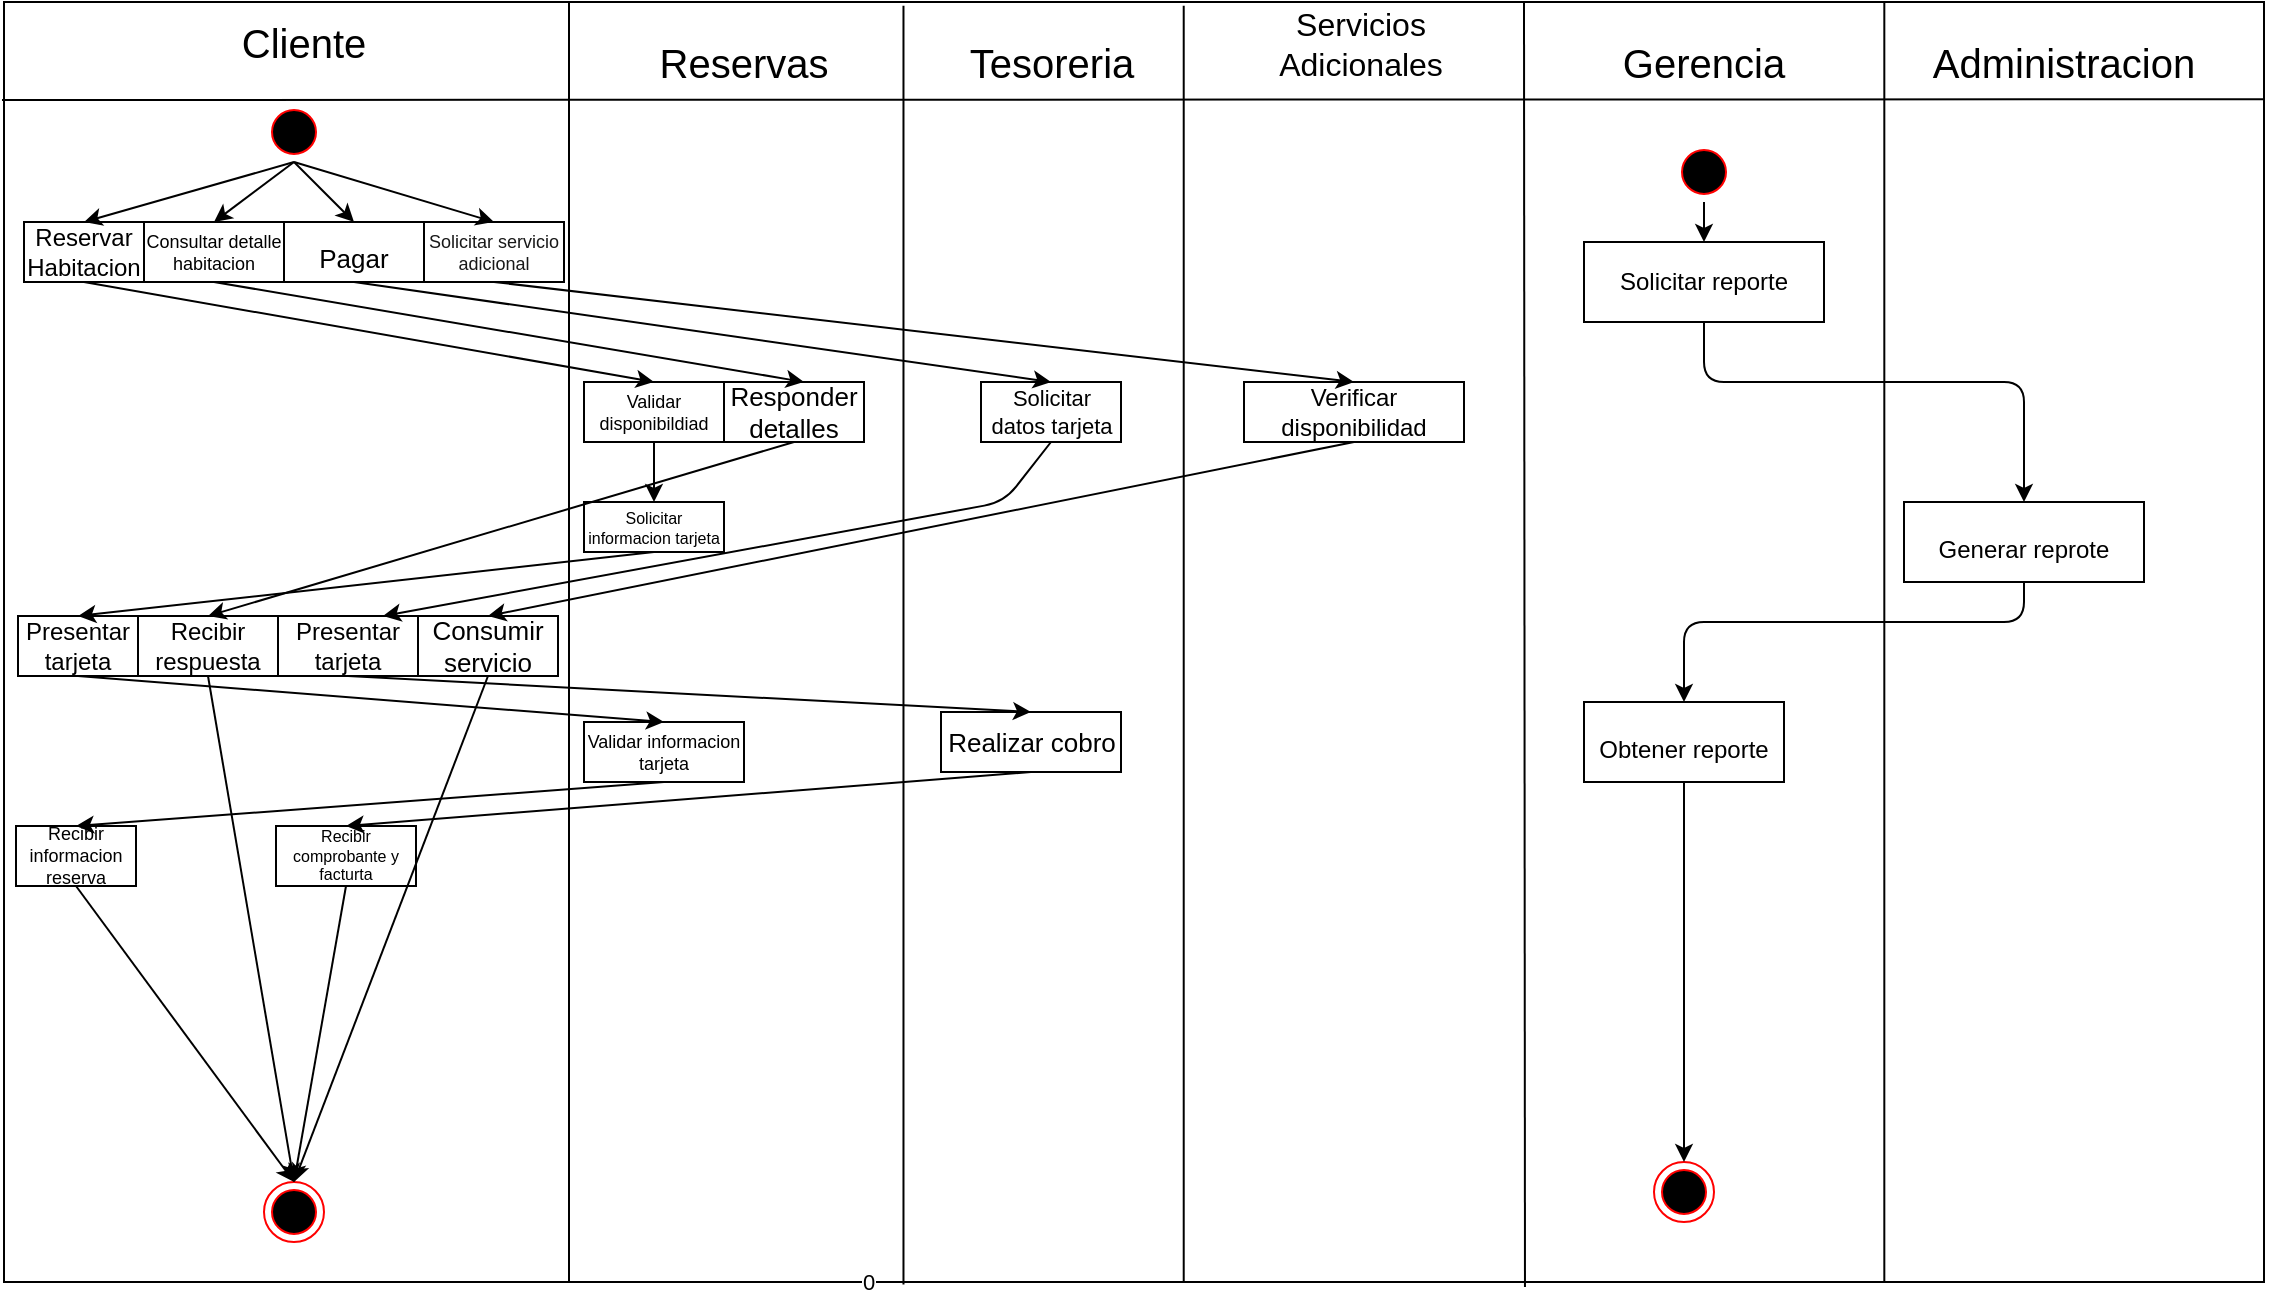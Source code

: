 <mxfile version="13.1.3" type="device"><diagram id="EhltuqnF7ptZDwbTuR0x" name="Page-1"><mxGraphModel dx="2274" dy="688" grid="1" gridSize="10" guides="1" tooltips="1" connect="1" arrows="1" fold="1" page="1" pageScale="1" pageWidth="827" pageHeight="1169" math="0" shadow="0"><root><mxCell id="0"/><mxCell id="1" parent="0"/><mxCell id="1bzK_MmeC45u5upmVuj_-1" value="" style="rounded=0;whiteSpace=wrap;html=1;" vertex="1" parent="1"><mxGeometry x="-110" y="100" width="1130" height="640" as="geometry"/></mxCell><mxCell id="1bzK_MmeC45u5upmVuj_-3" value="0" style="endArrow=none;html=1;entryX=0.25;entryY=0;entryDx=0;entryDy=0;exitX=0.25;exitY=1;exitDx=0;exitDy=0;" edge="1" parent="1" source="1bzK_MmeC45u5upmVuj_-1" target="1bzK_MmeC45u5upmVuj_-1"><mxGeometry x="-1" y="-150" width="50" height="50" relative="1" as="geometry"><mxPoint x="380" y="370" as="sourcePoint"/><mxPoint x="430" y="320" as="targetPoint"/><mxPoint as="offset"/></mxGeometry></mxCell><mxCell id="1bzK_MmeC45u5upmVuj_-4" value="" style="endArrow=none;html=1;entryX=0.398;entryY=0.003;entryDx=0;entryDy=0;entryPerimeter=0;exitX=0.398;exitY=1.002;exitDx=0;exitDy=0;exitPerimeter=0;" edge="1" parent="1" source="1bzK_MmeC45u5upmVuj_-1" target="1bzK_MmeC45u5upmVuj_-1"><mxGeometry width="50" height="50" relative="1" as="geometry"><mxPoint x="340" y="551.32" as="sourcePoint"/><mxPoint x="340" y="108.68" as="targetPoint"/></mxGeometry></mxCell><mxCell id="1bzK_MmeC45u5upmVuj_-5" value="" style="endArrow=none;html=1;entryX=0.522;entryY=0.003;entryDx=0;entryDy=0;entryPerimeter=0;exitX=0.522;exitY=1;exitDx=0;exitDy=0;exitPerimeter=0;" edge="1" parent="1" source="1bzK_MmeC45u5upmVuj_-1" target="1bzK_MmeC45u5upmVuj_-1"><mxGeometry width="50" height="50" relative="1" as="geometry"><mxPoint x="480" y="551.32" as="sourcePoint"/><mxPoint x="480" y="108.68" as="targetPoint"/></mxGeometry></mxCell><mxCell id="1bzK_MmeC45u5upmVuj_-7" value="" style="endArrow=none;html=1;exitX=0.673;exitY=1.004;exitDx=0;exitDy=0;exitPerimeter=0;" edge="1" parent="1" source="1bzK_MmeC45u5upmVuj_-1"><mxGeometry width="50" height="50" relative="1" as="geometry"><mxPoint x="650" y="551.32" as="sourcePoint"/><mxPoint x="650" y="100" as="targetPoint"/></mxGeometry></mxCell><mxCell id="1bzK_MmeC45u5upmVuj_-8" value="" style="endArrow=none;html=1;entryX=0.832;entryY=0;entryDx=0;entryDy=0;entryPerimeter=0;exitX=0.832;exitY=1;exitDx=0;exitDy=0;exitPerimeter=0;" edge="1" parent="1" source="1bzK_MmeC45u5upmVuj_-1" target="1bzK_MmeC45u5upmVuj_-1"><mxGeometry width="50" height="50" relative="1" as="geometry"><mxPoint x="827.0" y="552.64" as="sourcePoint"/><mxPoint x="827.0" y="110.0" as="targetPoint"/></mxGeometry></mxCell><mxCell id="1bzK_MmeC45u5upmVuj_-9" value="" style="endArrow=none;html=1;entryX=1;entryY=0.076;entryDx=0;entryDy=0;entryPerimeter=0;" edge="1" parent="1" target="1bzK_MmeC45u5upmVuj_-1"><mxGeometry width="50" height="50" relative="1" as="geometry"><mxPoint x="-111" y="149" as="sourcePoint"/><mxPoint x="430" y="320" as="targetPoint"/><Array as="points"/></mxGeometry></mxCell><mxCell id="1bzK_MmeC45u5upmVuj_-10" value="Cliente" style="text;html=1;strokeColor=none;fillColor=none;align=center;verticalAlign=middle;whiteSpace=wrap;rounded=0;fontSize=20;" vertex="1" parent="1"><mxGeometry x="20" y="110" width="40" height="20" as="geometry"/></mxCell><mxCell id="1bzK_MmeC45u5upmVuj_-11" value="Reservas" style="text;html=1;strokeColor=none;fillColor=none;align=center;verticalAlign=middle;whiteSpace=wrap;rounded=0;fontSize=20;" vertex="1" parent="1"><mxGeometry x="240" y="120" width="40" height="20" as="geometry"/></mxCell><mxCell id="1bzK_MmeC45u5upmVuj_-12" value="Tesoreria" style="text;html=1;strokeColor=none;fillColor=none;align=center;verticalAlign=middle;whiteSpace=wrap;rounded=0;fontSize=20;" vertex="1" parent="1"><mxGeometry x="394" y="120" width="40" height="20" as="geometry"/></mxCell><mxCell id="1bzK_MmeC45u5upmVuj_-13" value="Servicios Adicionales" style="text;html=1;strokeColor=none;fillColor=none;align=center;verticalAlign=middle;whiteSpace=wrap;rounded=0;fontSize=16;" vertex="1" parent="1"><mxGeometry x="529" y="111" width="79" height="20" as="geometry"/></mxCell><mxCell id="1bzK_MmeC45u5upmVuj_-14" value="Gerencia" style="text;html=1;strokeColor=none;fillColor=none;align=center;verticalAlign=middle;whiteSpace=wrap;rounded=0;fontSize=20;" vertex="1" parent="1"><mxGeometry x="720" y="120" width="40" height="20" as="geometry"/></mxCell><mxCell id="1bzK_MmeC45u5upmVuj_-15" value="Administracion" style="text;html=1;strokeColor=none;fillColor=none;align=center;verticalAlign=middle;whiteSpace=wrap;rounded=0;fontSize=20;" vertex="1" parent="1"><mxGeometry x="900" y="120" width="40" height="20" as="geometry"/></mxCell><mxCell id="1bzK_MmeC45u5upmVuj_-24" value="" style="ellipse;html=1;shape=startState;fillColor=#000000;strokeColor=#ff0000;fontSize=20;" vertex="1" parent="1"><mxGeometry x="20" y="150" width="30" height="30" as="geometry"/></mxCell><mxCell id="1bzK_MmeC45u5upmVuj_-36" value="" style="ellipse;html=1;shape=startState;fillColor=#000000;strokeColor=#ff0000;fontSize=20;" vertex="1" parent="1"><mxGeometry x="725" y="170" width="30" height="30" as="geometry"/></mxCell><mxCell id="1bzK_MmeC45u5upmVuj_-39" value="" style="ellipse;html=1;shape=endState;fillColor=#000000;strokeColor=#ff0000;fontSize=20;" vertex="1" parent="1"><mxGeometry x="715" y="680" width="30" height="30" as="geometry"/></mxCell><mxCell id="1bzK_MmeC45u5upmVuj_-41" value="" style="ellipse;html=1;shape=endState;fillColor=#000000;strokeColor=#ff0000;fontSize=20;" vertex="1" parent="1"><mxGeometry x="20" y="690" width="30" height="30" as="geometry"/></mxCell><mxCell id="1bzK_MmeC45u5upmVuj_-46" value="" style="endArrow=classic;html=1;fontSize=20;exitX=0.5;exitY=1;exitDx=0;exitDy=0;" edge="1" parent="1" source="1bzK_MmeC45u5upmVuj_-36" target="1bzK_MmeC45u5upmVuj_-47"><mxGeometry width="50" height="50" relative="1" as="geometry"><mxPoint x="480" y="350" as="sourcePoint"/><mxPoint x="540" y="310" as="targetPoint"/></mxGeometry></mxCell><mxCell id="1bzK_MmeC45u5upmVuj_-47" value="Solicitar reporte" style="rounded=0;whiteSpace=wrap;html=1;" vertex="1" parent="1"><mxGeometry x="680" y="220" width="120" height="40" as="geometry"/></mxCell><mxCell id="1bzK_MmeC45u5upmVuj_-48" value="&lt;font style=&quot;font-size: 12px&quot;&gt;Obtener reporte&lt;/font&gt;" style="rounded=0;whiteSpace=wrap;html=1;fontSize=20;" vertex="1" parent="1"><mxGeometry x="680" y="450" width="100" height="40" as="geometry"/></mxCell><mxCell id="1bzK_MmeC45u5upmVuj_-49" value="&lt;font style=&quot;font-size: 12px&quot;&gt;Generar reprote&lt;/font&gt;" style="rounded=0;whiteSpace=wrap;html=1;fontSize=20;" vertex="1" parent="1"><mxGeometry x="840" y="350" width="120" height="40" as="geometry"/></mxCell><mxCell id="1bzK_MmeC45u5upmVuj_-50" value="" style="endArrow=classic;html=1;fontSize=20;exitX=0.5;exitY=1;exitDx=0;exitDy=0;entryX=0.5;entryY=0;entryDx=0;entryDy=0;" edge="1" parent="1" source="1bzK_MmeC45u5upmVuj_-47" target="1bzK_MmeC45u5upmVuj_-49"><mxGeometry width="50" height="50" relative="1" as="geometry"><mxPoint x="480" y="390" as="sourcePoint"/><mxPoint x="530" y="340" as="targetPoint"/><Array as="points"><mxPoint x="740" y="290"/><mxPoint x="900" y="290"/></Array></mxGeometry></mxCell><mxCell id="1bzK_MmeC45u5upmVuj_-51" value="" style="endArrow=classic;html=1;fontSize=20;exitX=0.5;exitY=1;exitDx=0;exitDy=0;entryX=0.5;entryY=0;entryDx=0;entryDy=0;" edge="1" parent="1" source="1bzK_MmeC45u5upmVuj_-49" target="1bzK_MmeC45u5upmVuj_-48"><mxGeometry width="50" height="50" relative="1" as="geometry"><mxPoint x="480" y="390" as="sourcePoint"/><mxPoint x="530" y="340" as="targetPoint"/><Array as="points"><mxPoint x="900" y="410"/><mxPoint x="730" y="410"/></Array></mxGeometry></mxCell><mxCell id="1bzK_MmeC45u5upmVuj_-52" value="" style="endArrow=classic;html=1;fontSize=20;exitX=0.5;exitY=1;exitDx=0;exitDy=0;entryX=0.5;entryY=0;entryDx=0;entryDy=0;" edge="1" parent="1" source="1bzK_MmeC45u5upmVuj_-48" target="1bzK_MmeC45u5upmVuj_-39"><mxGeometry width="50" height="50" relative="1" as="geometry"><mxPoint x="480" y="390" as="sourcePoint"/><mxPoint x="530" y="340" as="targetPoint"/></mxGeometry></mxCell><mxCell id="1bzK_MmeC45u5upmVuj_-55" value="Solicitar informacion tarjeta" style="rounded=0;whiteSpace=wrap;html=1;fontSize=8;" vertex="1" parent="1"><mxGeometry x="180" y="350" width="70" height="25" as="geometry"/></mxCell><mxCell id="1bzK_MmeC45u5upmVuj_-56" value="&lt;font style=&quot;font-size: 9px;&quot;&gt;Consultar detalle habitacion&lt;/font&gt;" style="rounded=0;whiteSpace=wrap;html=1;fontSize=9;" vertex="1" parent="1"><mxGeometry x="-40" y="210" width="70" height="30" as="geometry"/></mxCell><mxCell id="1bzK_MmeC45u5upmVuj_-57" value="Verificar disponibilidad" style="rounded=0;whiteSpace=wrap;html=1;fontSize=12;" vertex="1" parent="1"><mxGeometry x="510" y="290" width="110" height="30" as="geometry"/></mxCell><mxCell id="1bzK_MmeC45u5upmVuj_-58" value="Solicitar datos tarjeta" style="rounded=0;whiteSpace=wrap;html=1;fontSize=11;" vertex="1" parent="1"><mxGeometry x="378.5" y="290" width="70" height="30" as="geometry"/></mxCell><mxCell id="1bzK_MmeC45u5upmVuj_-61" value="Reservar Habitacion" style="rounded=0;whiteSpace=wrap;html=1;fontSize=12;" vertex="1" parent="1"><mxGeometry x="-100" y="210" width="60" height="30" as="geometry"/></mxCell><mxCell id="1bzK_MmeC45u5upmVuj_-70" value="Validar disponibildiad" style="rounded=0;whiteSpace=wrap;html=1;fontSize=9;" vertex="1" parent="1"><mxGeometry x="180" y="290" width="70" height="30" as="geometry"/></mxCell><mxCell id="1bzK_MmeC45u5upmVuj_-76" value="Validar informacion tarjeta" style="rounded=0;whiteSpace=wrap;html=1;fontSize=9;" vertex="1" parent="1"><mxGeometry x="180" y="460" width="80" height="30" as="geometry"/></mxCell><mxCell id="1bzK_MmeC45u5upmVuj_-77" value="&lt;font style=&quot;font-size: 13px&quot;&gt;Pagar&lt;/font&gt;" style="rounded=0;whiteSpace=wrap;html=1;fontSize=20;" vertex="1" parent="1"><mxGeometry x="30" y="210" width="70" height="30" as="geometry"/></mxCell><mxCell id="1bzK_MmeC45u5upmVuj_-78" value="&lt;span style=&quot;line-height: 20%; font-size: 9px;&quot;&gt;&lt;font style=&quot;font-size: 9px;&quot;&gt;Solicitar servicio adicional&lt;/font&gt;&lt;/span&gt;" style="rounded=0;whiteSpace=wrap;html=1;fontSize=9;textOpacity=90;spacing=2;" vertex="1" parent="1"><mxGeometry x="100" y="210" width="70" height="30" as="geometry"/></mxCell><mxCell id="1bzK_MmeC45u5upmVuj_-81" value="Responder detalles" style="rounded=0;whiteSpace=wrap;html=1;fontSize=13;" vertex="1" parent="1"><mxGeometry x="250" y="290" width="70" height="30" as="geometry"/></mxCell><mxCell id="1bzK_MmeC45u5upmVuj_-83" value="" style="endArrow=classic;html=1;fontSize=16;exitX=0.5;exitY=1;exitDx=0;exitDy=0;entryX=0.5;entryY=0;entryDx=0;entryDy=0;" edge="1" parent="1" source="1bzK_MmeC45u5upmVuj_-24" target="1bzK_MmeC45u5upmVuj_-78"><mxGeometry width="50" height="50" relative="1" as="geometry"><mxPoint x="350" y="360" as="sourcePoint"/><mxPoint x="400" y="310" as="targetPoint"/></mxGeometry></mxCell><mxCell id="1bzK_MmeC45u5upmVuj_-84" value="" style="endArrow=classic;html=1;fontSize=16;exitX=0.5;exitY=1;exitDx=0;exitDy=0;entryX=0.5;entryY=0;entryDx=0;entryDy=0;" edge="1" parent="1" source="1bzK_MmeC45u5upmVuj_-24" target="1bzK_MmeC45u5upmVuj_-77"><mxGeometry width="50" height="50" relative="1" as="geometry"><mxPoint x="45" y="190" as="sourcePoint"/><mxPoint x="145" y="220" as="targetPoint"/></mxGeometry></mxCell><mxCell id="1bzK_MmeC45u5upmVuj_-85" value="" style="endArrow=classic;html=1;fontSize=16;exitX=0.5;exitY=1;exitDx=0;exitDy=0;entryX=0.5;entryY=0;entryDx=0;entryDy=0;" edge="1" parent="1" source="1bzK_MmeC45u5upmVuj_-24" target="1bzK_MmeC45u5upmVuj_-56"><mxGeometry width="50" height="50" relative="1" as="geometry"><mxPoint x="350" y="360" as="sourcePoint"/><mxPoint x="400" y="310" as="targetPoint"/></mxGeometry></mxCell><mxCell id="1bzK_MmeC45u5upmVuj_-86" value="" style="endArrow=classic;html=1;fontSize=16;exitX=0.5;exitY=1;exitDx=0;exitDy=0;entryX=0.5;entryY=0;entryDx=0;entryDy=0;" edge="1" parent="1" source="1bzK_MmeC45u5upmVuj_-24" target="1bzK_MmeC45u5upmVuj_-61"><mxGeometry width="50" height="50" relative="1" as="geometry"><mxPoint x="350" y="360" as="sourcePoint"/><mxPoint x="400" y="310" as="targetPoint"/></mxGeometry></mxCell><mxCell id="1bzK_MmeC45u5upmVuj_-88" value="" style="endArrow=classic;html=1;fontSize=16;exitX=0.5;exitY=1;exitDx=0;exitDy=0;entryX=0.5;entryY=0;entryDx=0;entryDy=0;" edge="1" parent="1" source="1bzK_MmeC45u5upmVuj_-78" target="1bzK_MmeC45u5upmVuj_-57"><mxGeometry width="50" height="50" relative="1" as="geometry"><mxPoint x="350" y="360" as="sourcePoint"/><mxPoint x="400" y="310" as="targetPoint"/></mxGeometry></mxCell><mxCell id="1bzK_MmeC45u5upmVuj_-89" value="" style="endArrow=classic;html=1;fontSize=16;exitX=0.5;exitY=1;exitDx=0;exitDy=0;entryX=0.5;entryY=0;entryDx=0;entryDy=0;" edge="1" parent="1" source="1bzK_MmeC45u5upmVuj_-77" target="1bzK_MmeC45u5upmVuj_-58"><mxGeometry width="50" height="50" relative="1" as="geometry"><mxPoint x="350" y="360" as="sourcePoint"/><mxPoint x="400" y="310" as="targetPoint"/></mxGeometry></mxCell><mxCell id="1bzK_MmeC45u5upmVuj_-90" value="" style="endArrow=classic;html=1;fontSize=16;exitX=0.5;exitY=1;exitDx=0;exitDy=0;" edge="1" parent="1" source="1bzK_MmeC45u5upmVuj_-56"><mxGeometry width="50" height="50" relative="1" as="geometry"><mxPoint x="350" y="360" as="sourcePoint"/><mxPoint x="290" y="290" as="targetPoint"/></mxGeometry></mxCell><mxCell id="1bzK_MmeC45u5upmVuj_-91" value="" style="endArrow=classic;html=1;fontSize=16;exitX=0.5;exitY=1;exitDx=0;exitDy=0;entryX=0.5;entryY=0;entryDx=0;entryDy=0;" edge="1" parent="1" source="1bzK_MmeC45u5upmVuj_-61" target="1bzK_MmeC45u5upmVuj_-70"><mxGeometry width="50" height="50" relative="1" as="geometry"><mxPoint x="350" y="360" as="sourcePoint"/><mxPoint x="400" y="310" as="targetPoint"/></mxGeometry></mxCell><mxCell id="1bzK_MmeC45u5upmVuj_-92" value="" style="endArrow=classic;html=1;fontSize=16;exitX=0.5;exitY=1;exitDx=0;exitDy=0;" edge="1" parent="1" source="1bzK_MmeC45u5upmVuj_-70" target="1bzK_MmeC45u5upmVuj_-55"><mxGeometry width="50" height="50" relative="1" as="geometry"><mxPoint x="350" y="510" as="sourcePoint"/><mxPoint x="400" y="460" as="targetPoint"/></mxGeometry></mxCell><mxCell id="1bzK_MmeC45u5upmVuj_-102" value="Realizar cobro" style="rounded=0;whiteSpace=wrap;html=1;fontSize=13;" vertex="1" parent="1"><mxGeometry x="358.5" y="455" width="90" height="30" as="geometry"/></mxCell><mxCell id="1bzK_MmeC45u5upmVuj_-105" style="edgeStyle=orthogonalEdgeStyle;rounded=0;orthogonalLoop=1;jettySize=auto;html=1;exitX=0.5;exitY=1;exitDx=0;exitDy=0;fontSize=16;" edge="1" parent="1"><mxGeometry relative="1" as="geometry"><mxPoint x="15" y="445" as="sourcePoint"/><mxPoint x="15" y="445" as="targetPoint"/></mxGeometry></mxCell><mxCell id="1bzK_MmeC45u5upmVuj_-106" value="Recibir respuesta" style="rounded=0;whiteSpace=wrap;html=1;fontSize=12;" vertex="1" parent="1"><mxGeometry x="-43" y="407" width="70" height="30" as="geometry"/></mxCell><mxCell id="1bzK_MmeC45u5upmVuj_-107" value="Presentar tarjeta" style="rounded=0;whiteSpace=wrap;html=1;fontSize=12;" vertex="1" parent="1"><mxGeometry x="-103" y="407" width="60" height="30" as="geometry"/></mxCell><mxCell id="1bzK_MmeC45u5upmVuj_-108" value="Presentar tarjeta" style="rounded=0;whiteSpace=wrap;html=1;fontSize=12;" vertex="1" parent="1"><mxGeometry x="27" y="407" width="70" height="30" as="geometry"/></mxCell><mxCell id="1bzK_MmeC45u5upmVuj_-109" value="Consumir servicio" style="rounded=0;whiteSpace=wrap;html=1;fontSize=13;" vertex="1" parent="1"><mxGeometry x="97" y="407" width="70" height="30" as="geometry"/></mxCell><mxCell id="1bzK_MmeC45u5upmVuj_-111" value="Recibir informacion reserva" style="rounded=0;whiteSpace=wrap;html=1;fontSize=9;" vertex="1" parent="1"><mxGeometry x="-104" y="512" width="60" height="30" as="geometry"/></mxCell><mxCell id="1bzK_MmeC45u5upmVuj_-112" value="Recibir comprobante y facturta" style="rounded=0;whiteSpace=wrap;html=1;fontSize=8;" vertex="1" parent="1"><mxGeometry x="26" y="512" width="70" height="30" as="geometry"/></mxCell><mxCell id="1bzK_MmeC45u5upmVuj_-114" value="" style="endArrow=classic;html=1;fontSize=16;exitX=0.5;exitY=1;exitDx=0;exitDy=0;entryX=0.5;entryY=0;entryDx=0;entryDy=0;" edge="1" parent="1" source="1bzK_MmeC45u5upmVuj_-55" target="1bzK_MmeC45u5upmVuj_-107"><mxGeometry width="50" height="50" relative="1" as="geometry"><mxPoint x="440" y="480" as="sourcePoint"/><mxPoint x="490" y="430" as="targetPoint"/></mxGeometry></mxCell><mxCell id="1bzK_MmeC45u5upmVuj_-115" value="" style="endArrow=classic;html=1;fontSize=16;exitX=0.5;exitY=1;exitDx=0;exitDy=0;entryX=0.5;entryY=0;entryDx=0;entryDy=0;" edge="1" parent="1" source="1bzK_MmeC45u5upmVuj_-81" target="1bzK_MmeC45u5upmVuj_-106"><mxGeometry width="50" height="50" relative="1" as="geometry"><mxPoint x="440" y="480" as="sourcePoint"/><mxPoint x="490" y="430" as="targetPoint"/></mxGeometry></mxCell><mxCell id="1bzK_MmeC45u5upmVuj_-116" value="" style="endArrow=classic;html=1;fontSize=16;exitX=0.5;exitY=1;exitDx=0;exitDy=0;entryX=0.75;entryY=0;entryDx=0;entryDy=0;" edge="1" parent="1" source="1bzK_MmeC45u5upmVuj_-58" target="1bzK_MmeC45u5upmVuj_-108"><mxGeometry width="50" height="50" relative="1" as="geometry"><mxPoint x="440" y="480" as="sourcePoint"/><mxPoint x="490" y="430" as="targetPoint"/><Array as="points"><mxPoint x="390" y="350"/></Array></mxGeometry></mxCell><mxCell id="1bzK_MmeC45u5upmVuj_-117" value="" style="endArrow=classic;html=1;fontSize=16;exitX=0.5;exitY=1;exitDx=0;exitDy=0;entryX=0.5;entryY=0;entryDx=0;entryDy=0;" edge="1" parent="1" source="1bzK_MmeC45u5upmVuj_-57" target="1bzK_MmeC45u5upmVuj_-109"><mxGeometry width="50" height="50" relative="1" as="geometry"><mxPoint x="440" y="480" as="sourcePoint"/><mxPoint x="490" y="430" as="targetPoint"/></mxGeometry></mxCell><mxCell id="1bzK_MmeC45u5upmVuj_-118" value="" style="endArrow=classic;html=1;fontSize=16;exitX=0.5;exitY=1;exitDx=0;exitDy=0;entryX=0.5;entryY=0;entryDx=0;entryDy=0;" edge="1" parent="1" source="1bzK_MmeC45u5upmVuj_-108" target="1bzK_MmeC45u5upmVuj_-102"><mxGeometry width="50" height="50" relative="1" as="geometry"><mxPoint x="440" y="480" as="sourcePoint"/><mxPoint x="490" y="430" as="targetPoint"/></mxGeometry></mxCell><mxCell id="1bzK_MmeC45u5upmVuj_-119" value="" style="endArrow=classic;html=1;fontSize=16;exitX=0.5;exitY=1;exitDx=0;exitDy=0;entryX=0.5;entryY=0;entryDx=0;entryDy=0;" edge="1" parent="1" source="1bzK_MmeC45u5upmVuj_-102" target="1bzK_MmeC45u5upmVuj_-112"><mxGeometry width="50" height="50" relative="1" as="geometry"><mxPoint x="440" y="480" as="sourcePoint"/><mxPoint x="490" y="430" as="targetPoint"/></mxGeometry></mxCell><mxCell id="1bzK_MmeC45u5upmVuj_-120" value="" style="endArrow=classic;html=1;fontSize=16;exitX=0.5;exitY=1;exitDx=0;exitDy=0;entryX=0.5;entryY=0;entryDx=0;entryDy=0;" edge="1" parent="1" source="1bzK_MmeC45u5upmVuj_-107" target="1bzK_MmeC45u5upmVuj_-76"><mxGeometry width="50" height="50" relative="1" as="geometry"><mxPoint x="440" y="480" as="sourcePoint"/><mxPoint x="490" y="430" as="targetPoint"/></mxGeometry></mxCell><mxCell id="1bzK_MmeC45u5upmVuj_-121" value="" style="endArrow=classic;html=1;fontSize=16;exitX=0.5;exitY=1;exitDx=0;exitDy=0;entryX=0.5;entryY=0;entryDx=0;entryDy=0;" edge="1" parent="1" source="1bzK_MmeC45u5upmVuj_-76" target="1bzK_MmeC45u5upmVuj_-111"><mxGeometry width="50" height="50" relative="1" as="geometry"><mxPoint x="440" y="480" as="sourcePoint"/><mxPoint x="490" y="430" as="targetPoint"/></mxGeometry></mxCell><mxCell id="1bzK_MmeC45u5upmVuj_-122" value="" style="endArrow=classic;html=1;fontSize=16;exitX=0.5;exitY=1;exitDx=0;exitDy=0;entryX=0.5;entryY=0;entryDx=0;entryDy=0;" edge="1" parent="1" source="1bzK_MmeC45u5upmVuj_-111" target="1bzK_MmeC45u5upmVuj_-41"><mxGeometry width="50" height="50" relative="1" as="geometry"><mxPoint x="440" y="480" as="sourcePoint"/><mxPoint x="490" y="430" as="targetPoint"/></mxGeometry></mxCell><mxCell id="1bzK_MmeC45u5upmVuj_-123" value="" style="endArrow=classic;html=1;fontSize=16;exitX=0.5;exitY=1;exitDx=0;exitDy=0;entryX=0.5;entryY=0;entryDx=0;entryDy=0;" edge="1" parent="1" source="1bzK_MmeC45u5upmVuj_-112" target="1bzK_MmeC45u5upmVuj_-41"><mxGeometry width="50" height="50" relative="1" as="geometry"><mxPoint x="440" y="480" as="sourcePoint"/><mxPoint x="490" y="430" as="targetPoint"/></mxGeometry></mxCell><mxCell id="1bzK_MmeC45u5upmVuj_-124" value="" style="endArrow=classic;html=1;fontSize=16;exitX=0.5;exitY=1;exitDx=0;exitDy=0;entryX=0.5;entryY=0;entryDx=0;entryDy=0;" edge="1" parent="1" source="1bzK_MmeC45u5upmVuj_-106" target="1bzK_MmeC45u5upmVuj_-41"><mxGeometry width="50" height="50" relative="1" as="geometry"><mxPoint x="440" y="550" as="sourcePoint"/><mxPoint x="490" y="500" as="targetPoint"/></mxGeometry></mxCell><mxCell id="1bzK_MmeC45u5upmVuj_-125" value="" style="endArrow=classic;html=1;fontSize=16;exitX=0.5;exitY=1;exitDx=0;exitDy=0;entryX=0.5;entryY=0;entryDx=0;entryDy=0;" edge="1" parent="1" source="1bzK_MmeC45u5upmVuj_-109" target="1bzK_MmeC45u5upmVuj_-41"><mxGeometry width="50" height="50" relative="1" as="geometry"><mxPoint x="440" y="550" as="sourcePoint"/><mxPoint x="490" y="500" as="targetPoint"/></mxGeometry></mxCell></root></mxGraphModel></diagram></mxfile>